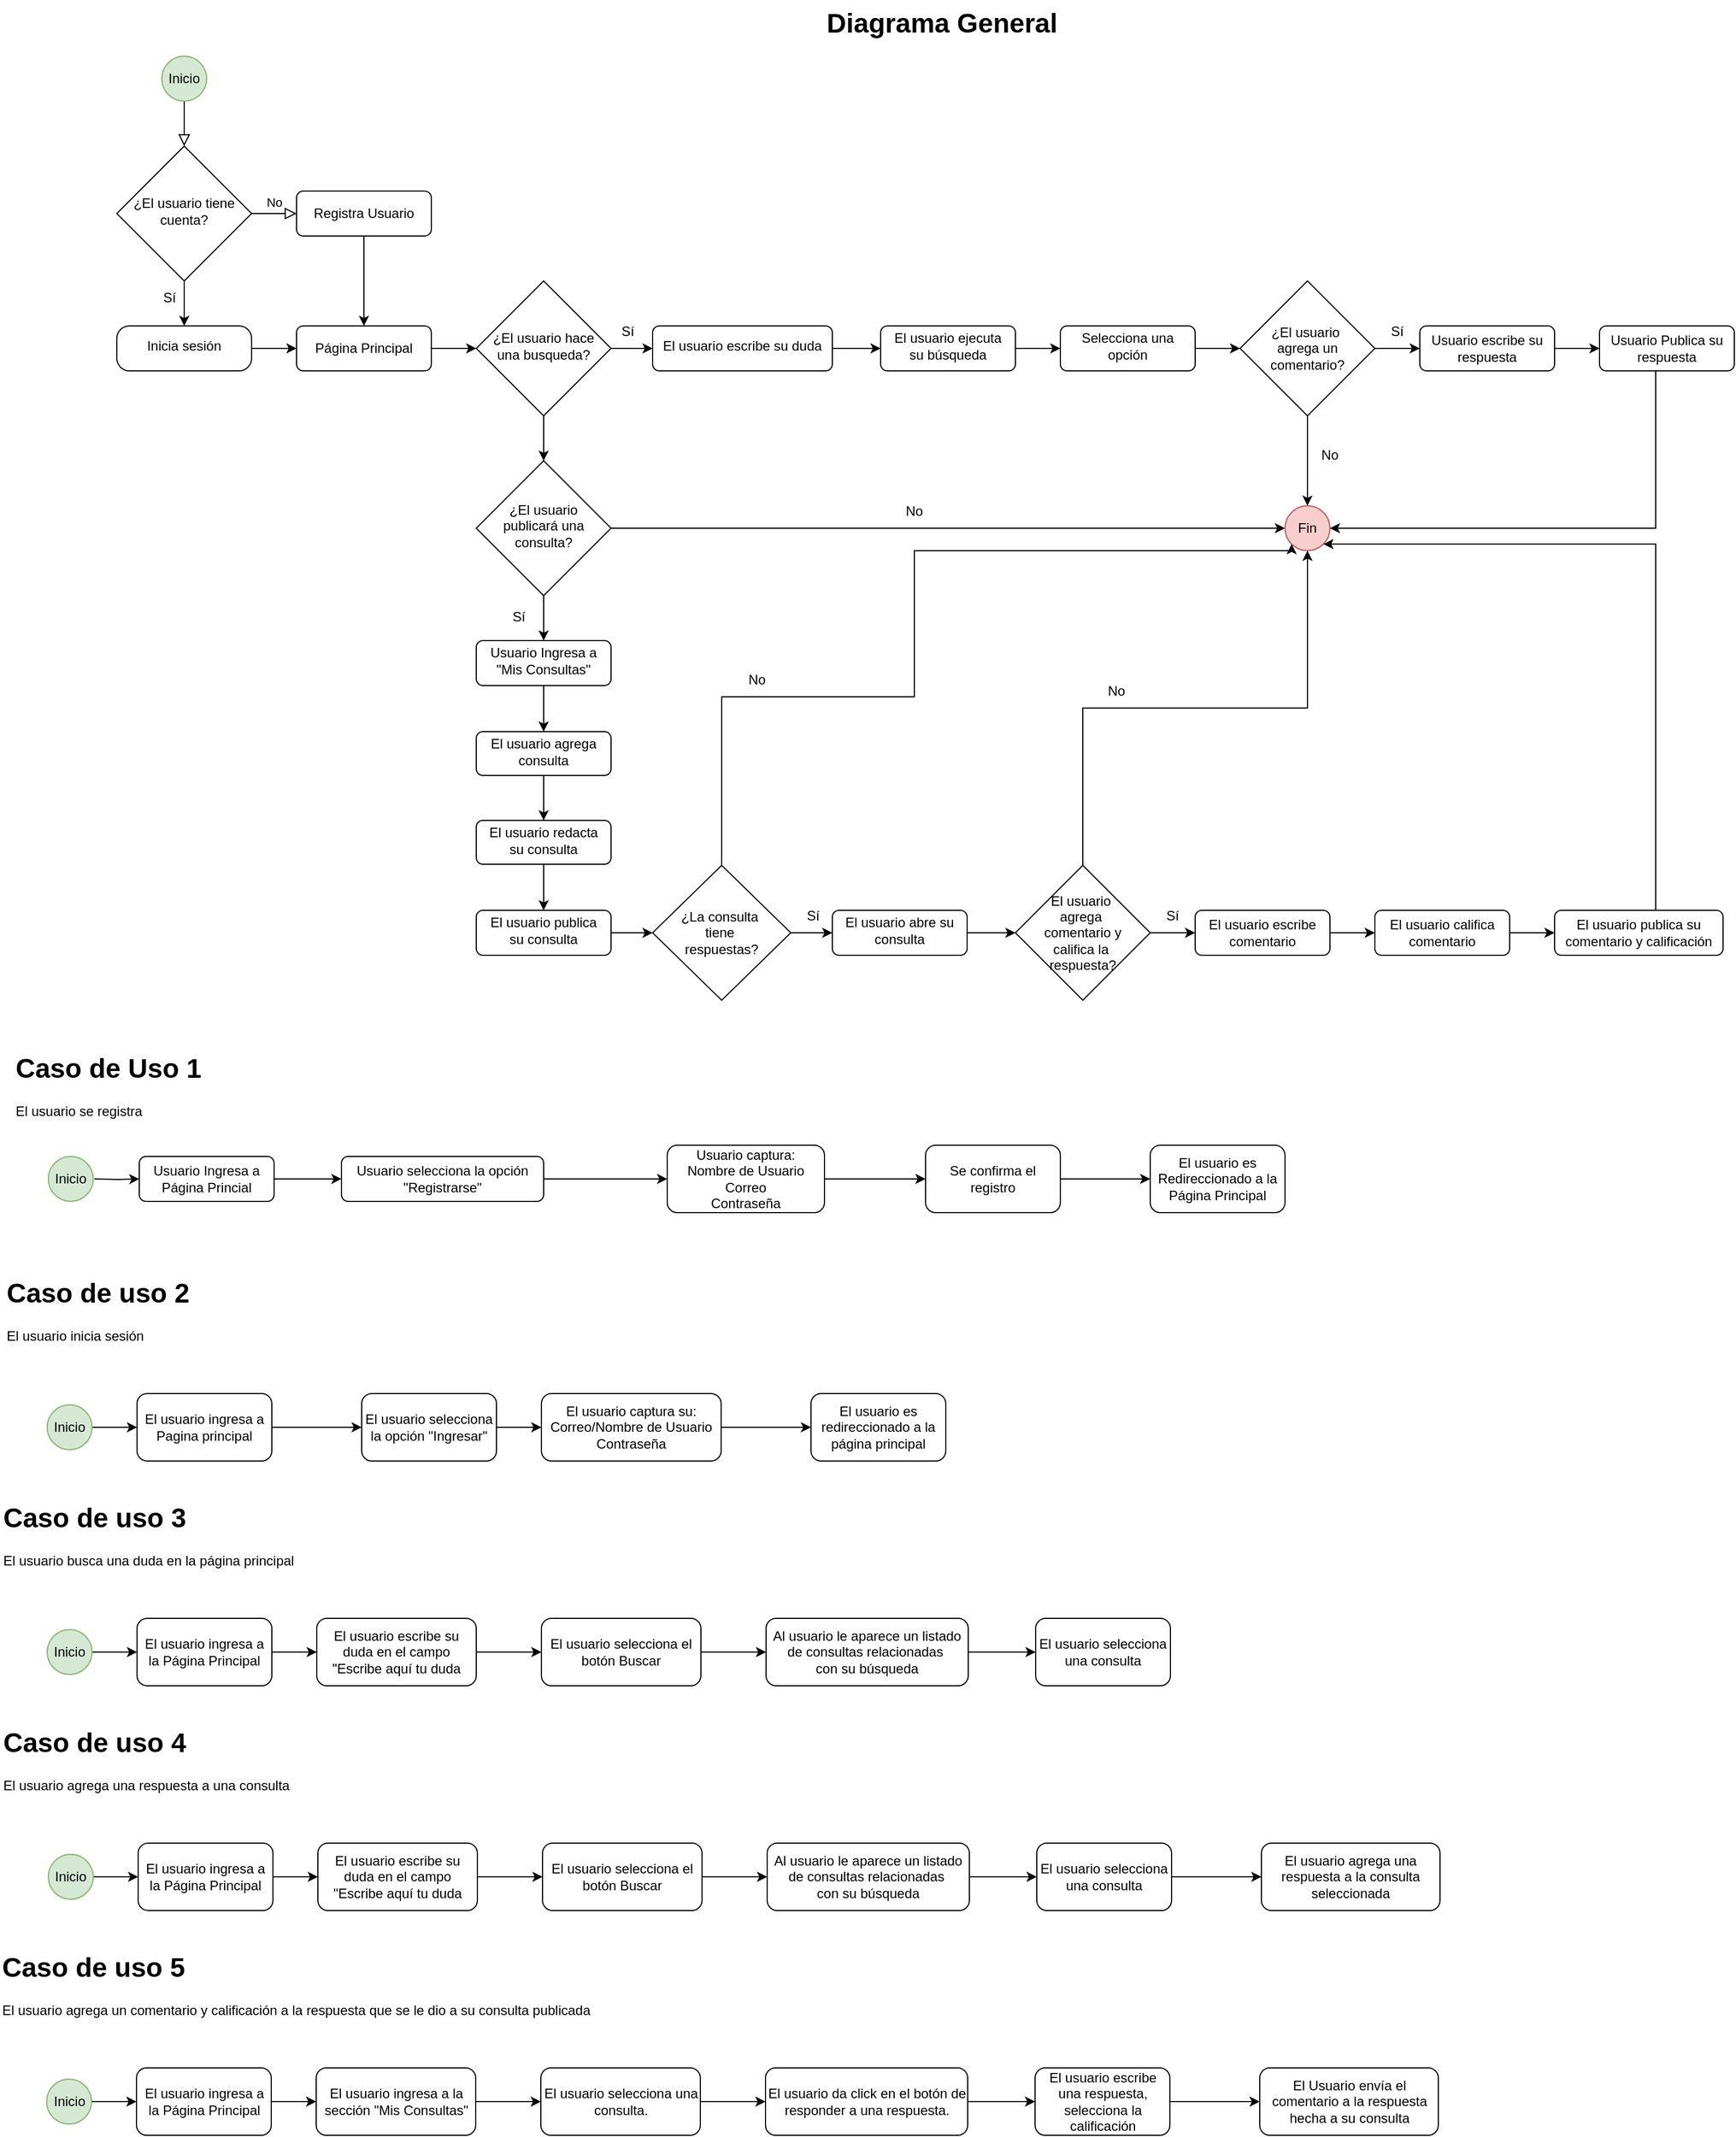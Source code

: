 <mxfile version="24.7.13">
  <diagram id="C5RBs43oDa-KdzZeNtuy" name="Page-1">
    <mxGraphModel dx="2130" dy="666" grid="1" gridSize="10" guides="1" tooltips="1" connect="1" arrows="1" fold="1" page="1" pageScale="1" pageWidth="827" pageHeight="1169" math="0" shadow="0">
      <root>
        <mxCell id="WIyWlLk6GJQsqaUBKTNV-0" />
        <mxCell id="WIyWlLk6GJQsqaUBKTNV-1" parent="WIyWlLk6GJQsqaUBKTNV-0" />
        <mxCell id="WIyWlLk6GJQsqaUBKTNV-2" value="" style="rounded=0;html=1;jettySize=auto;orthogonalLoop=1;fontSize=11;endArrow=block;endFill=0;endSize=8;strokeWidth=1;shadow=0;labelBackgroundColor=none;edgeStyle=orthogonalEdgeStyle;exitX=0.5;exitY=1;exitDx=0;exitDy=0;" parent="WIyWlLk6GJQsqaUBKTNV-1" source="LiFCo4iXjofFsfLirgxm-38" target="WIyWlLk6GJQsqaUBKTNV-6" edge="1">
          <mxGeometry relative="1" as="geometry">
            <mxPoint x="162" y="120" as="sourcePoint" />
          </mxGeometry>
        </mxCell>
        <mxCell id="WIyWlLk6GJQsqaUBKTNV-5" value="No" style="edgeStyle=orthogonalEdgeStyle;rounded=0;html=1;jettySize=auto;orthogonalLoop=1;fontSize=11;endArrow=block;endFill=0;endSize=8;strokeWidth=1;shadow=0;labelBackgroundColor=none;" parent="WIyWlLk6GJQsqaUBKTNV-1" source="WIyWlLk6GJQsqaUBKTNV-6" target="WIyWlLk6GJQsqaUBKTNV-7" edge="1">
          <mxGeometry y="10" relative="1" as="geometry">
            <mxPoint as="offset" />
          </mxGeometry>
        </mxCell>
        <mxCell id="LiFCo4iXjofFsfLirgxm-172" style="edgeStyle=orthogonalEdgeStyle;rounded=0;orthogonalLoop=1;jettySize=auto;html=1;exitX=0.5;exitY=1;exitDx=0;exitDy=0;entryX=0.5;entryY=0;entryDx=0;entryDy=0;" edge="1" parent="WIyWlLk6GJQsqaUBKTNV-1" source="WIyWlLk6GJQsqaUBKTNV-6" target="LiFCo4iXjofFsfLirgxm-0">
          <mxGeometry relative="1" as="geometry" />
        </mxCell>
        <mxCell id="WIyWlLk6GJQsqaUBKTNV-6" value="¿El usuario tiene cuenta?" style="rhombus;whiteSpace=wrap;html=1;shadow=0;fontFamily=Helvetica;fontSize=12;align=center;strokeWidth=1;spacing=6;spacingTop=-4;" parent="WIyWlLk6GJQsqaUBKTNV-1" vertex="1">
          <mxGeometry x="102" y="160" width="120" height="120" as="geometry" />
        </mxCell>
        <mxCell id="LiFCo4iXjofFsfLirgxm-2" value="" style="edgeStyle=orthogonalEdgeStyle;rounded=0;orthogonalLoop=1;jettySize=auto;html=1;entryX=0.5;entryY=0;entryDx=0;entryDy=0;" edge="1" parent="WIyWlLk6GJQsqaUBKTNV-1" source="WIyWlLk6GJQsqaUBKTNV-7" target="WIyWlLk6GJQsqaUBKTNV-11">
          <mxGeometry relative="1" as="geometry">
            <mxPoint x="322" y="280" as="targetPoint" />
          </mxGeometry>
        </mxCell>
        <mxCell id="WIyWlLk6GJQsqaUBKTNV-7" value="Registra Usuario" style="rounded=1;whiteSpace=wrap;html=1;fontSize=12;glass=0;strokeWidth=1;shadow=0;" parent="WIyWlLk6GJQsqaUBKTNV-1" vertex="1">
          <mxGeometry x="262" y="200" width="120" height="40" as="geometry" />
        </mxCell>
        <mxCell id="LiFCo4iXjofFsfLirgxm-10" style="edgeStyle=orthogonalEdgeStyle;rounded=0;orthogonalLoop=1;jettySize=auto;html=1;exitX=1;exitY=0.5;exitDx=0;exitDy=0;entryX=0;entryY=0.5;entryDx=0;entryDy=0;" edge="1" parent="WIyWlLk6GJQsqaUBKTNV-1" source="WIyWlLk6GJQsqaUBKTNV-11" target="LiFCo4iXjofFsfLirgxm-9">
          <mxGeometry relative="1" as="geometry" />
        </mxCell>
        <mxCell id="WIyWlLk6GJQsqaUBKTNV-11" value="Página Principal" style="rounded=1;whiteSpace=wrap;html=1;fontSize=12;glass=0;strokeWidth=1;shadow=0;" parent="WIyWlLk6GJQsqaUBKTNV-1" vertex="1">
          <mxGeometry x="262" y="320" width="120" height="40" as="geometry" />
        </mxCell>
        <mxCell id="LiFCo4iXjofFsfLirgxm-3" value="" style="edgeStyle=orthogonalEdgeStyle;rounded=0;orthogonalLoop=1;jettySize=auto;html=1;entryX=0;entryY=0.5;entryDx=0;entryDy=0;" edge="1" parent="WIyWlLk6GJQsqaUBKTNV-1" source="LiFCo4iXjofFsfLirgxm-0" target="WIyWlLk6GJQsqaUBKTNV-11">
          <mxGeometry relative="1" as="geometry">
            <mxPoint x="272" y="318.5" as="targetPoint" />
          </mxGeometry>
        </mxCell>
        <mxCell id="LiFCo4iXjofFsfLirgxm-0" value="Inicia sesión" style="rounded=1;whiteSpace=wrap;html=1;shadow=0;strokeWidth=1;spacing=6;spacingTop=-4;arcSize=28;" vertex="1" parent="WIyWlLk6GJQsqaUBKTNV-1">
          <mxGeometry x="102" y="320" width="120" height="40" as="geometry" />
        </mxCell>
        <mxCell id="LiFCo4iXjofFsfLirgxm-5" value="Sí" style="text;html=1;align=center;verticalAlign=middle;whiteSpace=wrap;rounded=0;" vertex="1" parent="WIyWlLk6GJQsqaUBKTNV-1">
          <mxGeometry x="119" y="280" width="60" height="30" as="geometry" />
        </mxCell>
        <mxCell id="LiFCo4iXjofFsfLirgxm-19" value="" style="edgeStyle=orthogonalEdgeStyle;rounded=0;orthogonalLoop=1;jettySize=auto;html=1;exitX=0.5;exitY=1;exitDx=0;exitDy=0;" edge="1" parent="WIyWlLk6GJQsqaUBKTNV-1" source="LiFCo4iXjofFsfLirgxm-8" target="LiFCo4iXjofFsfLirgxm-18">
          <mxGeometry relative="1" as="geometry">
            <mxPoint x="472" y="631" as="sourcePoint" />
          </mxGeometry>
        </mxCell>
        <mxCell id="LiFCo4iXjofFsfLirgxm-56" style="edgeStyle=orthogonalEdgeStyle;rounded=0;orthogonalLoop=1;jettySize=auto;html=1;entryX=0;entryY=0.5;entryDx=0;entryDy=0;" edge="1" parent="WIyWlLk6GJQsqaUBKTNV-1" source="LiFCo4iXjofFsfLirgxm-8" target="LiFCo4iXjofFsfLirgxm-24">
          <mxGeometry relative="1" as="geometry" />
        </mxCell>
        <mxCell id="LiFCo4iXjofFsfLirgxm-8" value="¿El usuario&lt;div&gt;publicará una&lt;/div&gt;&lt;div&gt;consulta?&lt;/div&gt;" style="rhombus;whiteSpace=wrap;html=1;shadow=0;fontFamily=Helvetica;fontSize=12;align=center;strokeWidth=1;spacing=6;spacingTop=-4;" vertex="1" parent="WIyWlLk6GJQsqaUBKTNV-1">
          <mxGeometry x="422" y="440" width="120" height="120" as="geometry" />
        </mxCell>
        <mxCell id="LiFCo4iXjofFsfLirgxm-13" value="" style="edgeStyle=orthogonalEdgeStyle;rounded=0;orthogonalLoop=1;jettySize=auto;html=1;" edge="1" parent="WIyWlLk6GJQsqaUBKTNV-1" source="LiFCo4iXjofFsfLirgxm-9" target="LiFCo4iXjofFsfLirgxm-12">
          <mxGeometry relative="1" as="geometry" />
        </mxCell>
        <mxCell id="LiFCo4iXjofFsfLirgxm-27" value="" style="edgeStyle=orthogonalEdgeStyle;rounded=0;orthogonalLoop=1;jettySize=auto;html=1;" edge="1" parent="WIyWlLk6GJQsqaUBKTNV-1" source="LiFCo4iXjofFsfLirgxm-9" target="LiFCo4iXjofFsfLirgxm-8">
          <mxGeometry relative="1" as="geometry" />
        </mxCell>
        <mxCell id="LiFCo4iXjofFsfLirgxm-9" value="¿El usuario hace una busqueda?" style="rhombus;whiteSpace=wrap;html=1;shadow=0;fontFamily=Helvetica;fontSize=12;align=center;strokeWidth=1;spacing=6;spacingTop=-4;" vertex="1" parent="WIyWlLk6GJQsqaUBKTNV-1">
          <mxGeometry x="422" y="280" width="120" height="120" as="geometry" />
        </mxCell>
        <mxCell id="LiFCo4iXjofFsfLirgxm-15" value="" style="edgeStyle=orthogonalEdgeStyle;rounded=0;orthogonalLoop=1;jettySize=auto;html=1;entryX=0;entryY=0.5;entryDx=0;entryDy=0;exitX=1;exitY=0.5;exitDx=0;exitDy=0;" edge="1" parent="WIyWlLk6GJQsqaUBKTNV-1" source="LiFCo4iXjofFsfLirgxm-12" target="LiFCo4iXjofFsfLirgxm-46">
          <mxGeometry relative="1" as="geometry" />
        </mxCell>
        <mxCell id="LiFCo4iXjofFsfLirgxm-12" value="El usuario escribe su duda" style="rounded=1;whiteSpace=wrap;html=1;shadow=0;strokeWidth=1;spacing=6;spacingTop=-4;" vertex="1" parent="WIyWlLk6GJQsqaUBKTNV-1">
          <mxGeometry x="579" y="320" width="160" height="40" as="geometry" />
        </mxCell>
        <mxCell id="LiFCo4iXjofFsfLirgxm-48" value="" style="edgeStyle=orthogonalEdgeStyle;rounded=0;orthogonalLoop=1;jettySize=auto;html=1;" edge="1" parent="WIyWlLk6GJQsqaUBKTNV-1" source="LiFCo4iXjofFsfLirgxm-14" target="LiFCo4iXjofFsfLirgxm-39">
          <mxGeometry relative="1" as="geometry" />
        </mxCell>
        <mxCell id="LiFCo4iXjofFsfLirgxm-14" value="Selecciona una opción" style="rounded=1;whiteSpace=wrap;html=1;shadow=0;strokeWidth=1;spacing=6;spacingTop=-4;" vertex="1" parent="WIyWlLk6GJQsqaUBKTNV-1">
          <mxGeometry x="942" y="320" width="120" height="40" as="geometry" />
        </mxCell>
        <mxCell id="LiFCo4iXjofFsfLirgxm-23" value="" style="edgeStyle=orthogonalEdgeStyle;rounded=0;orthogonalLoop=1;jettySize=auto;html=1;exitX=0.5;exitY=1;exitDx=0;exitDy=0;" edge="1" parent="WIyWlLk6GJQsqaUBKTNV-1" source="LiFCo4iXjofFsfLirgxm-18" target="LiFCo4iXjofFsfLirgxm-22">
          <mxGeometry relative="1" as="geometry" />
        </mxCell>
        <mxCell id="LiFCo4iXjofFsfLirgxm-18" value="Usuario Ingresa a &quot;Mis Consultas&quot;" style="rounded=1;whiteSpace=wrap;html=1;shadow=0;strokeWidth=1;spacing=6;spacingTop=-4;" vertex="1" parent="WIyWlLk6GJQsqaUBKTNV-1">
          <mxGeometry x="422" y="600" width="120" height="40" as="geometry" />
        </mxCell>
        <mxCell id="LiFCo4iXjofFsfLirgxm-20" value="Sí" style="text;html=1;align=center;verticalAlign=middle;whiteSpace=wrap;rounded=0;" vertex="1" parent="WIyWlLk6GJQsqaUBKTNV-1">
          <mxGeometry x="430" y="564" width="60" height="30" as="geometry" />
        </mxCell>
        <mxCell id="LiFCo4iXjofFsfLirgxm-21" value="Sí" style="text;html=1;align=center;verticalAlign=middle;whiteSpace=wrap;rounded=0;" vertex="1" parent="WIyWlLk6GJQsqaUBKTNV-1">
          <mxGeometry x="527" y="310" width="60" height="30" as="geometry" />
        </mxCell>
        <mxCell id="LiFCo4iXjofFsfLirgxm-51" value="" style="edgeStyle=orthogonalEdgeStyle;rounded=0;orthogonalLoop=1;jettySize=auto;html=1;" edge="1" parent="WIyWlLk6GJQsqaUBKTNV-1" source="LiFCo4iXjofFsfLirgxm-22" target="LiFCo4iXjofFsfLirgxm-50">
          <mxGeometry relative="1" as="geometry" />
        </mxCell>
        <mxCell id="LiFCo4iXjofFsfLirgxm-22" value="El usuario agrega consulta" style="whiteSpace=wrap;html=1;rounded=1;shadow=0;strokeWidth=1;spacing=6;spacingTop=-4;" vertex="1" parent="WIyWlLk6GJQsqaUBKTNV-1">
          <mxGeometry x="422" y="681" width="120" height="39" as="geometry" />
        </mxCell>
        <mxCell id="LiFCo4iXjofFsfLirgxm-24" value="Fin" style="ellipse;whiteSpace=wrap;html=1;aspect=fixed;fillColor=#f8cecc;strokeColor=#b85450;" vertex="1" parent="WIyWlLk6GJQsqaUBKTNV-1">
          <mxGeometry x="1142" y="480" width="40" height="40" as="geometry" />
        </mxCell>
        <mxCell id="LiFCo4iXjofFsfLirgxm-28" value="Sí" style="text;html=1;align=center;verticalAlign=middle;whiteSpace=wrap;rounded=0;" vertex="1" parent="WIyWlLk6GJQsqaUBKTNV-1">
          <mxGeometry x="1212" y="310" width="60" height="30" as="geometry" />
        </mxCell>
        <mxCell id="LiFCo4iXjofFsfLirgxm-33" value="No" style="text;html=1;align=center;verticalAlign=middle;whiteSpace=wrap;rounded=0;" vertex="1" parent="WIyWlLk6GJQsqaUBKTNV-1">
          <mxGeometry x="782" y="470" width="60" height="30" as="geometry" />
        </mxCell>
        <mxCell id="LiFCo4iXjofFsfLirgxm-38" value="Inicio" style="ellipse;whiteSpace=wrap;html=1;aspect=fixed;fillColor=#d5e8d4;strokeColor=#82b366;" vertex="1" parent="WIyWlLk6GJQsqaUBKTNV-1">
          <mxGeometry x="142" y="80" width="40" height="40" as="geometry" />
        </mxCell>
        <mxCell id="LiFCo4iXjofFsfLirgxm-42" value="" style="edgeStyle=orthogonalEdgeStyle;rounded=0;orthogonalLoop=1;jettySize=auto;html=1;" edge="1" parent="WIyWlLk6GJQsqaUBKTNV-1" source="LiFCo4iXjofFsfLirgxm-39" target="LiFCo4iXjofFsfLirgxm-41">
          <mxGeometry relative="1" as="geometry" />
        </mxCell>
        <mxCell id="LiFCo4iXjofFsfLirgxm-53" value="" style="edgeStyle=orthogonalEdgeStyle;rounded=0;orthogonalLoop=1;jettySize=auto;html=1;" edge="1" parent="WIyWlLk6GJQsqaUBKTNV-1" source="LiFCo4iXjofFsfLirgxm-39" target="LiFCo4iXjofFsfLirgxm-24">
          <mxGeometry relative="1" as="geometry" />
        </mxCell>
        <mxCell id="LiFCo4iXjofFsfLirgxm-39" value="¿El usuario&amp;nbsp;&lt;div&gt;agrega un comentario?&lt;/div&gt;" style="rhombus;whiteSpace=wrap;html=1;" vertex="1" parent="WIyWlLk6GJQsqaUBKTNV-1">
          <mxGeometry x="1102" y="280" width="120" height="120" as="geometry" />
        </mxCell>
        <mxCell id="LiFCo4iXjofFsfLirgxm-40" value="No" style="text;html=1;align=center;verticalAlign=middle;whiteSpace=wrap;rounded=0;" vertex="1" parent="WIyWlLk6GJQsqaUBKTNV-1">
          <mxGeometry x="1152" y="420" width="60" height="30" as="geometry" />
        </mxCell>
        <mxCell id="LiFCo4iXjofFsfLirgxm-44" value="" style="edgeStyle=orthogonalEdgeStyle;rounded=0;orthogonalLoop=1;jettySize=auto;html=1;" edge="1" parent="WIyWlLk6GJQsqaUBKTNV-1" source="LiFCo4iXjofFsfLirgxm-41" target="LiFCo4iXjofFsfLirgxm-43">
          <mxGeometry relative="1" as="geometry" />
        </mxCell>
        <mxCell id="LiFCo4iXjofFsfLirgxm-41" value="Usuario escribe su respuesta" style="rounded=1;whiteSpace=wrap;html=1;" vertex="1" parent="WIyWlLk6GJQsqaUBKTNV-1">
          <mxGeometry x="1262" y="320" width="120" height="40" as="geometry" />
        </mxCell>
        <mxCell id="LiFCo4iXjofFsfLirgxm-60" style="edgeStyle=orthogonalEdgeStyle;rounded=0;orthogonalLoop=1;jettySize=auto;html=1;entryX=1;entryY=0.5;entryDx=0;entryDy=0;" edge="1" parent="WIyWlLk6GJQsqaUBKTNV-1" source="LiFCo4iXjofFsfLirgxm-43" target="LiFCo4iXjofFsfLirgxm-24">
          <mxGeometry relative="1" as="geometry">
            <Array as="points">
              <mxPoint x="1472" y="500" />
            </Array>
          </mxGeometry>
        </mxCell>
        <mxCell id="LiFCo4iXjofFsfLirgxm-43" value="Usuario Publica su respuesta" style="rounded=1;whiteSpace=wrap;html=1;" vertex="1" parent="WIyWlLk6GJQsqaUBKTNV-1">
          <mxGeometry x="1422" y="320" width="120" height="40" as="geometry" />
        </mxCell>
        <mxCell id="LiFCo4iXjofFsfLirgxm-47" value="" style="edgeStyle=orthogonalEdgeStyle;rounded=0;orthogonalLoop=1;jettySize=auto;html=1;" edge="1" parent="WIyWlLk6GJQsqaUBKTNV-1" source="LiFCo4iXjofFsfLirgxm-46" target="LiFCo4iXjofFsfLirgxm-14">
          <mxGeometry relative="1" as="geometry" />
        </mxCell>
        <mxCell id="LiFCo4iXjofFsfLirgxm-46" value="El usuario ejecuta su búsqueda" style="rounded=1;whiteSpace=wrap;html=1;shadow=0;strokeWidth=1;spacing=6;spacingTop=-4;" vertex="1" parent="WIyWlLk6GJQsqaUBKTNV-1">
          <mxGeometry x="782" y="320" width="120" height="40" as="geometry" />
        </mxCell>
        <mxCell id="LiFCo4iXjofFsfLirgxm-66" value="" style="edgeStyle=orthogonalEdgeStyle;rounded=0;orthogonalLoop=1;jettySize=auto;html=1;" edge="1" parent="WIyWlLk6GJQsqaUBKTNV-1" source="LiFCo4iXjofFsfLirgxm-49" target="LiFCo4iXjofFsfLirgxm-64">
          <mxGeometry relative="1" as="geometry" />
        </mxCell>
        <mxCell id="LiFCo4iXjofFsfLirgxm-49" value="El usuario publica su consulta" style="whiteSpace=wrap;html=1;rounded=1;shadow=0;strokeWidth=1;spacing=6;spacingTop=-4;" vertex="1" parent="WIyWlLk6GJQsqaUBKTNV-1">
          <mxGeometry x="422" y="840" width="120" height="40" as="geometry" />
        </mxCell>
        <mxCell id="LiFCo4iXjofFsfLirgxm-52" value="" style="edgeStyle=orthogonalEdgeStyle;rounded=0;orthogonalLoop=1;jettySize=auto;html=1;" edge="1" parent="WIyWlLk6GJQsqaUBKTNV-1" source="LiFCo4iXjofFsfLirgxm-50" target="LiFCo4iXjofFsfLirgxm-49">
          <mxGeometry relative="1" as="geometry" />
        </mxCell>
        <mxCell id="LiFCo4iXjofFsfLirgxm-50" value="El usuario redacta su consulta" style="whiteSpace=wrap;html=1;rounded=1;shadow=0;strokeWidth=1;spacing=6;spacingTop=-4;" vertex="1" parent="WIyWlLk6GJQsqaUBKTNV-1">
          <mxGeometry x="422" y="760" width="120" height="39" as="geometry" />
        </mxCell>
        <mxCell id="LiFCo4iXjofFsfLirgxm-67" style="edgeStyle=orthogonalEdgeStyle;rounded=0;orthogonalLoop=1;jettySize=auto;html=1;entryX=0;entryY=1;entryDx=0;entryDy=0;" edge="1" parent="WIyWlLk6GJQsqaUBKTNV-1" source="LiFCo4iXjofFsfLirgxm-64" target="LiFCo4iXjofFsfLirgxm-24">
          <mxGeometry relative="1" as="geometry">
            <Array as="points">
              <mxPoint x="641" y="650" />
              <mxPoint x="812" y="650" />
              <mxPoint x="812" y="520" />
              <mxPoint x="1148" y="520" />
            </Array>
          </mxGeometry>
        </mxCell>
        <mxCell id="LiFCo4iXjofFsfLirgxm-74" value="" style="edgeStyle=orthogonalEdgeStyle;rounded=0;orthogonalLoop=1;jettySize=auto;html=1;" edge="1" parent="WIyWlLk6GJQsqaUBKTNV-1" source="LiFCo4iXjofFsfLirgxm-64" target="LiFCo4iXjofFsfLirgxm-71">
          <mxGeometry relative="1" as="geometry" />
        </mxCell>
        <mxCell id="LiFCo4iXjofFsfLirgxm-64" value="¿La consulta&amp;nbsp;&lt;div&gt;tiene&amp;nbsp;&lt;/div&gt;&lt;div&gt;respuestas?&lt;/div&gt;" style="rhombus;whiteSpace=wrap;html=1;" vertex="1" parent="WIyWlLk6GJQsqaUBKTNV-1">
          <mxGeometry x="579" y="800" width="123" height="120" as="geometry" />
        </mxCell>
        <mxCell id="LiFCo4iXjofFsfLirgxm-75" value="" style="edgeStyle=orthogonalEdgeStyle;rounded=0;orthogonalLoop=1;jettySize=auto;html=1;" edge="1" parent="WIyWlLk6GJQsqaUBKTNV-1" source="LiFCo4iXjofFsfLirgxm-71" target="LiFCo4iXjofFsfLirgxm-72">
          <mxGeometry relative="1" as="geometry" />
        </mxCell>
        <mxCell id="LiFCo4iXjofFsfLirgxm-71" value="El usuario abre su consulta" style="whiteSpace=wrap;html=1;rounded=1;shadow=0;strokeWidth=1;spacing=6;spacingTop=-4;" vertex="1" parent="WIyWlLk6GJQsqaUBKTNV-1">
          <mxGeometry x="739" y="840" width="120" height="40" as="geometry" />
        </mxCell>
        <mxCell id="LiFCo4iXjofFsfLirgxm-73" style="edgeStyle=orthogonalEdgeStyle;rounded=0;orthogonalLoop=1;jettySize=auto;html=1;exitX=0.5;exitY=0;exitDx=0;exitDy=0;" edge="1" parent="WIyWlLk6GJQsqaUBKTNV-1" source="LiFCo4iXjofFsfLirgxm-72" target="LiFCo4iXjofFsfLirgxm-24">
          <mxGeometry relative="1" as="geometry" />
        </mxCell>
        <mxCell id="LiFCo4iXjofFsfLirgxm-77" value="" style="edgeStyle=orthogonalEdgeStyle;rounded=0;orthogonalLoop=1;jettySize=auto;html=1;" edge="1" parent="WIyWlLk6GJQsqaUBKTNV-1" source="LiFCo4iXjofFsfLirgxm-72" target="LiFCo4iXjofFsfLirgxm-76">
          <mxGeometry relative="1" as="geometry" />
        </mxCell>
        <mxCell id="LiFCo4iXjofFsfLirgxm-72" value="El usuario&amp;nbsp;&lt;div&gt;agrega&amp;nbsp;&lt;/div&gt;&lt;div&gt;comentario y califica&amp;nbsp;&lt;span style=&quot;background-color: initial;&quot;&gt;la&amp;nbsp;&lt;/span&gt;&lt;/div&gt;&lt;div&gt;respuesta?&lt;/div&gt;" style="rhombus;whiteSpace=wrap;html=1;" vertex="1" parent="WIyWlLk6GJQsqaUBKTNV-1">
          <mxGeometry x="902" y="800" width="120" height="120" as="geometry" />
        </mxCell>
        <mxCell id="LiFCo4iXjofFsfLirgxm-79" value="" style="edgeStyle=orthogonalEdgeStyle;rounded=0;orthogonalLoop=1;jettySize=auto;html=1;" edge="1" parent="WIyWlLk6GJQsqaUBKTNV-1" source="LiFCo4iXjofFsfLirgxm-76" target="LiFCo4iXjofFsfLirgxm-78">
          <mxGeometry relative="1" as="geometry" />
        </mxCell>
        <mxCell id="LiFCo4iXjofFsfLirgxm-76" value="El usuario escribe comentario" style="rounded=1;whiteSpace=wrap;html=1;" vertex="1" parent="WIyWlLk6GJQsqaUBKTNV-1">
          <mxGeometry x="1062" y="840" width="120" height="40" as="geometry" />
        </mxCell>
        <mxCell id="LiFCo4iXjofFsfLirgxm-81" value="" style="edgeStyle=orthogonalEdgeStyle;rounded=0;orthogonalLoop=1;jettySize=auto;html=1;" edge="1" parent="WIyWlLk6GJQsqaUBKTNV-1" source="LiFCo4iXjofFsfLirgxm-78" target="LiFCo4iXjofFsfLirgxm-80">
          <mxGeometry relative="1" as="geometry" />
        </mxCell>
        <mxCell id="LiFCo4iXjofFsfLirgxm-78" value="El usuario califica comentario" style="rounded=1;whiteSpace=wrap;html=1;" vertex="1" parent="WIyWlLk6GJQsqaUBKTNV-1">
          <mxGeometry x="1222" y="840" width="120" height="40" as="geometry" />
        </mxCell>
        <mxCell id="LiFCo4iXjofFsfLirgxm-82" style="edgeStyle=orthogonalEdgeStyle;rounded=0;orthogonalLoop=1;jettySize=auto;html=1;entryX=1;entryY=1;entryDx=0;entryDy=0;" edge="1" parent="WIyWlLk6GJQsqaUBKTNV-1" source="LiFCo4iXjofFsfLirgxm-80" target="LiFCo4iXjofFsfLirgxm-24">
          <mxGeometry relative="1" as="geometry">
            <mxPoint x="1182.0" y="530" as="targetPoint" />
            <Array as="points">
              <mxPoint x="1472" y="514" />
            </Array>
          </mxGeometry>
        </mxCell>
        <mxCell id="LiFCo4iXjofFsfLirgxm-80" value="El usuario publica su comentario y calificación" style="whiteSpace=wrap;html=1;rounded=1;" vertex="1" parent="WIyWlLk6GJQsqaUBKTNV-1">
          <mxGeometry x="1382" y="840" width="150" height="40" as="geometry" />
        </mxCell>
        <mxCell id="LiFCo4iXjofFsfLirgxm-83" value="No" style="text;html=1;align=center;verticalAlign=middle;whiteSpace=wrap;rounded=0;" vertex="1" parent="WIyWlLk6GJQsqaUBKTNV-1">
          <mxGeometry x="642" y="620" width="60" height="30" as="geometry" />
        </mxCell>
        <mxCell id="LiFCo4iXjofFsfLirgxm-84" value="Sí" style="text;html=1;align=center;verticalAlign=middle;whiteSpace=wrap;rounded=0;" vertex="1" parent="WIyWlLk6GJQsqaUBKTNV-1">
          <mxGeometry x="692" y="830" width="60" height="30" as="geometry" />
        </mxCell>
        <mxCell id="LiFCo4iXjofFsfLirgxm-85" value="Sí" style="text;html=1;align=center;verticalAlign=middle;whiteSpace=wrap;rounded=0;" vertex="1" parent="WIyWlLk6GJQsqaUBKTNV-1">
          <mxGeometry x="1012" y="830" width="60" height="30" as="geometry" />
        </mxCell>
        <mxCell id="LiFCo4iXjofFsfLirgxm-86" value="No" style="text;html=1;align=center;verticalAlign=middle;whiteSpace=wrap;rounded=0;" vertex="1" parent="WIyWlLk6GJQsqaUBKTNV-1">
          <mxGeometry x="962" y="630" width="60" height="30" as="geometry" />
        </mxCell>
        <mxCell id="LiFCo4iXjofFsfLirgxm-88" value="&lt;h1 style=&quot;margin-top: 0px;&quot;&gt;Caso de Uso 1&lt;/h1&gt;&lt;p&gt;El usuario se registra&lt;/p&gt;" style="text;html=1;whiteSpace=wrap;overflow=hidden;rounded=0;" vertex="1" parent="WIyWlLk6GJQsqaUBKTNV-1">
          <mxGeometry x="10" y="960" width="870" height="70" as="geometry" />
        </mxCell>
        <mxCell id="LiFCo4iXjofFsfLirgxm-90" value="&lt;h1 style=&quot;margin-top: 0px;&quot;&gt;Diagrama General&lt;/h1&gt;" style="text;html=1;whiteSpace=wrap;overflow=hidden;rounded=0;" vertex="1" parent="WIyWlLk6GJQsqaUBKTNV-1">
          <mxGeometry x="732" y="30" width="220" height="120" as="geometry" />
        </mxCell>
        <mxCell id="LiFCo4iXjofFsfLirgxm-110" value="" style="edgeStyle=orthogonalEdgeStyle;rounded=0;orthogonalLoop=1;jettySize=auto;html=1;" edge="1" parent="WIyWlLk6GJQsqaUBKTNV-1" target="LiFCo4iXjofFsfLirgxm-104">
          <mxGeometry relative="1" as="geometry">
            <mxPoint x="82" y="1079" as="sourcePoint" />
          </mxGeometry>
        </mxCell>
        <mxCell id="LiFCo4iXjofFsfLirgxm-103" value="" style="edgeStyle=orthogonalEdgeStyle;rounded=0;orthogonalLoop=1;jettySize=auto;html=1;" edge="1" parent="WIyWlLk6GJQsqaUBKTNV-1" source="LiFCo4iXjofFsfLirgxm-104">
          <mxGeometry relative="1" as="geometry">
            <mxPoint x="302" y="1079" as="targetPoint" />
          </mxGeometry>
        </mxCell>
        <mxCell id="LiFCo4iXjofFsfLirgxm-104" value="Usuario Ingresa a Página Princial" style="rounded=1;whiteSpace=wrap;html=1;fontSize=12;glass=0;strokeWidth=1;shadow=0;" vertex="1" parent="WIyWlLk6GJQsqaUBKTNV-1">
          <mxGeometry x="122" y="1059" width="120" height="40" as="geometry" />
        </mxCell>
        <mxCell id="LiFCo4iXjofFsfLirgxm-112" value="" style="edgeStyle=orthogonalEdgeStyle;rounded=0;orthogonalLoop=1;jettySize=auto;html=1;" edge="1" parent="WIyWlLk6GJQsqaUBKTNV-1" source="LiFCo4iXjofFsfLirgxm-105" target="LiFCo4iXjofFsfLirgxm-111">
          <mxGeometry relative="1" as="geometry" />
        </mxCell>
        <mxCell id="LiFCo4iXjofFsfLirgxm-105" value="Usuario selecciona la opción &quot;Registrarse&quot;" style="rounded=1;whiteSpace=wrap;html=1;fontSize=12;glass=0;strokeWidth=1;shadow=0;" vertex="1" parent="WIyWlLk6GJQsqaUBKTNV-1">
          <mxGeometry x="302" y="1059" width="180" height="40" as="geometry" />
        </mxCell>
        <mxCell id="LiFCo4iXjofFsfLirgxm-109" value="Inicio" style="ellipse;whiteSpace=wrap;html=1;aspect=fixed;fillColor=#d5e8d4;strokeColor=#82b366;" vertex="1" parent="WIyWlLk6GJQsqaUBKTNV-1">
          <mxGeometry x="41" y="1059" width="40" height="40" as="geometry" />
        </mxCell>
        <mxCell id="LiFCo4iXjofFsfLirgxm-114" value="" style="edgeStyle=orthogonalEdgeStyle;rounded=0;orthogonalLoop=1;jettySize=auto;html=1;" edge="1" parent="WIyWlLk6GJQsqaUBKTNV-1" source="LiFCo4iXjofFsfLirgxm-111" target="LiFCo4iXjofFsfLirgxm-113">
          <mxGeometry relative="1" as="geometry" />
        </mxCell>
        <mxCell id="LiFCo4iXjofFsfLirgxm-111" value="Usuario captura:&lt;div&gt;Nombre de Usuario&lt;/div&gt;&lt;div&gt;Correo&lt;/div&gt;&lt;div&gt;Contraseña&lt;/div&gt;" style="whiteSpace=wrap;html=1;rounded=1;glass=0;strokeWidth=1;shadow=0;" vertex="1" parent="WIyWlLk6GJQsqaUBKTNV-1">
          <mxGeometry x="592" y="1049" width="140" height="60" as="geometry" />
        </mxCell>
        <mxCell id="LiFCo4iXjofFsfLirgxm-116" value="" style="edgeStyle=orthogonalEdgeStyle;rounded=0;orthogonalLoop=1;jettySize=auto;html=1;" edge="1" parent="WIyWlLk6GJQsqaUBKTNV-1" source="LiFCo4iXjofFsfLirgxm-113">
          <mxGeometry relative="1" as="geometry">
            <mxPoint x="1022" y="1079" as="targetPoint" />
          </mxGeometry>
        </mxCell>
        <mxCell id="LiFCo4iXjofFsfLirgxm-113" value="Se confirma el registro" style="rounded=1;whiteSpace=wrap;html=1;glass=0;strokeWidth=1;shadow=0;" vertex="1" parent="WIyWlLk6GJQsqaUBKTNV-1">
          <mxGeometry x="822" y="1049" width="120" height="60" as="geometry" />
        </mxCell>
        <mxCell id="LiFCo4iXjofFsfLirgxm-115" value="El usuario es Redireccionado a la Página Principal" style="rounded=1;whiteSpace=wrap;html=1;glass=0;strokeWidth=1;shadow=0;" vertex="1" parent="WIyWlLk6GJQsqaUBKTNV-1">
          <mxGeometry x="1022" y="1049" width="120" height="60" as="geometry" />
        </mxCell>
        <mxCell id="LiFCo4iXjofFsfLirgxm-120" value="&lt;h1 style=&quot;margin-top: 0px;&quot;&gt;Caso de uso 2&lt;/h1&gt;&lt;p&gt;El usuario inicia sesión&lt;/p&gt;" style="text;html=1;whiteSpace=wrap;overflow=hidden;rounded=0;" vertex="1" parent="WIyWlLk6GJQsqaUBKTNV-1">
          <mxGeometry x="2" y="1160" width="180" height="80" as="geometry" />
        </mxCell>
        <mxCell id="LiFCo4iXjofFsfLirgxm-124" value="" style="edgeStyle=orthogonalEdgeStyle;rounded=0;orthogonalLoop=1;jettySize=auto;html=1;" edge="1" parent="WIyWlLk6GJQsqaUBKTNV-1" source="LiFCo4iXjofFsfLirgxm-121" target="LiFCo4iXjofFsfLirgxm-123">
          <mxGeometry relative="1" as="geometry" />
        </mxCell>
        <mxCell id="LiFCo4iXjofFsfLirgxm-121" value="Inicio" style="ellipse;whiteSpace=wrap;html=1;aspect=fixed;fillColor=#d5e8d4;strokeColor=#82b366;" vertex="1" parent="WIyWlLk6GJQsqaUBKTNV-1">
          <mxGeometry x="40" y="1280" width="40" height="40" as="geometry" />
        </mxCell>
        <mxCell id="LiFCo4iXjofFsfLirgxm-126" value="" style="edgeStyle=orthogonalEdgeStyle;rounded=0;orthogonalLoop=1;jettySize=auto;html=1;" edge="1" parent="WIyWlLk6GJQsqaUBKTNV-1" source="LiFCo4iXjofFsfLirgxm-123" target="LiFCo4iXjofFsfLirgxm-125">
          <mxGeometry relative="1" as="geometry" />
        </mxCell>
        <mxCell id="LiFCo4iXjofFsfLirgxm-123" value="El usuario ingresa a Pagina principal" style="rounded=1;whiteSpace=wrap;html=1;" vertex="1" parent="WIyWlLk6GJQsqaUBKTNV-1">
          <mxGeometry x="120" y="1270" width="120" height="60" as="geometry" />
        </mxCell>
        <mxCell id="LiFCo4iXjofFsfLirgxm-128" value="" style="edgeStyle=orthogonalEdgeStyle;rounded=0;orthogonalLoop=1;jettySize=auto;html=1;" edge="1" parent="WIyWlLk6GJQsqaUBKTNV-1" source="LiFCo4iXjofFsfLirgxm-125" target="LiFCo4iXjofFsfLirgxm-127">
          <mxGeometry relative="1" as="geometry" />
        </mxCell>
        <mxCell id="LiFCo4iXjofFsfLirgxm-125" value="El usuario selecciona la opción &quot;Ingresar&quot;" style="rounded=1;whiteSpace=wrap;html=1;" vertex="1" parent="WIyWlLk6GJQsqaUBKTNV-1">
          <mxGeometry x="320" y="1270" width="120" height="60" as="geometry" />
        </mxCell>
        <mxCell id="LiFCo4iXjofFsfLirgxm-130" value="" style="edgeStyle=orthogonalEdgeStyle;rounded=0;orthogonalLoop=1;jettySize=auto;html=1;" edge="1" parent="WIyWlLk6GJQsqaUBKTNV-1" source="LiFCo4iXjofFsfLirgxm-127" target="LiFCo4iXjofFsfLirgxm-129">
          <mxGeometry relative="1" as="geometry" />
        </mxCell>
        <mxCell id="LiFCo4iXjofFsfLirgxm-127" value="El usuario captura su:&lt;div&gt;Correo/Nombre de Usuario&lt;/div&gt;&lt;div&gt;Contraseña&lt;/div&gt;" style="rounded=1;whiteSpace=wrap;html=1;" vertex="1" parent="WIyWlLk6GJQsqaUBKTNV-1">
          <mxGeometry x="480" y="1270" width="160" height="60" as="geometry" />
        </mxCell>
        <mxCell id="LiFCo4iXjofFsfLirgxm-129" value="El usuario es redireccionado a la página principal" style="rounded=1;whiteSpace=wrap;html=1;" vertex="1" parent="WIyWlLk6GJQsqaUBKTNV-1">
          <mxGeometry x="720" y="1270" width="120" height="60" as="geometry" />
        </mxCell>
        <mxCell id="LiFCo4iXjofFsfLirgxm-131" value="&lt;h1 style=&quot;margin-top: 0px;&quot;&gt;Caso de uso 3&lt;/h1&gt;&lt;p&gt;El usuario busca una duda en la página principal&lt;/p&gt;" style="text;html=1;whiteSpace=wrap;overflow=hidden;rounded=0;" vertex="1" parent="WIyWlLk6GJQsqaUBKTNV-1">
          <mxGeometry x="-1" y="1360" width="581" height="80" as="geometry" />
        </mxCell>
        <mxCell id="LiFCo4iXjofFsfLirgxm-136" value="" style="edgeStyle=orthogonalEdgeStyle;rounded=0;orthogonalLoop=1;jettySize=auto;html=1;" edge="1" parent="WIyWlLk6GJQsqaUBKTNV-1" source="LiFCo4iXjofFsfLirgxm-132" target="LiFCo4iXjofFsfLirgxm-135">
          <mxGeometry relative="1" as="geometry" />
        </mxCell>
        <mxCell id="LiFCo4iXjofFsfLirgxm-132" value="Inicio" style="ellipse;whiteSpace=wrap;html=1;aspect=fixed;fillColor=#d5e8d4;strokeColor=#82b366;" vertex="1" parent="WIyWlLk6GJQsqaUBKTNV-1">
          <mxGeometry x="40" y="1480" width="40" height="40" as="geometry" />
        </mxCell>
        <mxCell id="LiFCo4iXjofFsfLirgxm-139" value="" style="edgeStyle=orthogonalEdgeStyle;rounded=0;orthogonalLoop=1;jettySize=auto;html=1;" edge="1" parent="WIyWlLk6GJQsqaUBKTNV-1" source="LiFCo4iXjofFsfLirgxm-133" target="LiFCo4iXjofFsfLirgxm-138">
          <mxGeometry relative="1" as="geometry" />
        </mxCell>
        <mxCell id="LiFCo4iXjofFsfLirgxm-133" value="El usuario escribe su duda en el campo &quot;Escribe aquí tu duda" style="rounded=1;whiteSpace=wrap;html=1;" vertex="1" parent="WIyWlLk6GJQsqaUBKTNV-1">
          <mxGeometry x="280" y="1470" width="142" height="60" as="geometry" />
        </mxCell>
        <mxCell id="LiFCo4iXjofFsfLirgxm-137" value="" style="edgeStyle=orthogonalEdgeStyle;rounded=0;orthogonalLoop=1;jettySize=auto;html=1;" edge="1" parent="WIyWlLk6GJQsqaUBKTNV-1" source="LiFCo4iXjofFsfLirgxm-135" target="LiFCo4iXjofFsfLirgxm-133">
          <mxGeometry relative="1" as="geometry" />
        </mxCell>
        <mxCell id="LiFCo4iXjofFsfLirgxm-135" value="El usuario ingresa a la Página Principal" style="rounded=1;whiteSpace=wrap;html=1;" vertex="1" parent="WIyWlLk6GJQsqaUBKTNV-1">
          <mxGeometry x="120" y="1470" width="120" height="60" as="geometry" />
        </mxCell>
        <mxCell id="LiFCo4iXjofFsfLirgxm-141" value="" style="edgeStyle=orthogonalEdgeStyle;rounded=0;orthogonalLoop=1;jettySize=auto;html=1;" edge="1" parent="WIyWlLk6GJQsqaUBKTNV-1" source="LiFCo4iXjofFsfLirgxm-138" target="LiFCo4iXjofFsfLirgxm-140">
          <mxGeometry relative="1" as="geometry" />
        </mxCell>
        <mxCell id="LiFCo4iXjofFsfLirgxm-138" value="El usuario selecciona el botón Buscar" style="whiteSpace=wrap;html=1;rounded=1;" vertex="1" parent="WIyWlLk6GJQsqaUBKTNV-1">
          <mxGeometry x="480" y="1470" width="142" height="60" as="geometry" />
        </mxCell>
        <mxCell id="LiFCo4iXjofFsfLirgxm-143" value="" style="edgeStyle=orthogonalEdgeStyle;rounded=0;orthogonalLoop=1;jettySize=auto;html=1;" edge="1" parent="WIyWlLk6GJQsqaUBKTNV-1" source="LiFCo4iXjofFsfLirgxm-140" target="LiFCo4iXjofFsfLirgxm-142">
          <mxGeometry relative="1" as="geometry" />
        </mxCell>
        <mxCell id="LiFCo4iXjofFsfLirgxm-140" value="Al usuario le aparece un listado de consultas relacionadas&amp;nbsp;&lt;div&gt;con su búsqueda&lt;/div&gt;" style="whiteSpace=wrap;html=1;rounded=1;" vertex="1" parent="WIyWlLk6GJQsqaUBKTNV-1">
          <mxGeometry x="680" y="1470" width="180" height="60" as="geometry" />
        </mxCell>
        <mxCell id="LiFCo4iXjofFsfLirgxm-142" value="El usuario selecciona una consulta" style="whiteSpace=wrap;html=1;rounded=1;" vertex="1" parent="WIyWlLk6GJQsqaUBKTNV-1">
          <mxGeometry x="920" y="1470" width="120" height="60" as="geometry" />
        </mxCell>
        <mxCell id="LiFCo4iXjofFsfLirgxm-144" value="&lt;h1 style=&quot;margin-top: 0px;&quot;&gt;Caso de uso 4&lt;/h1&gt;&lt;p&gt;El usuario agrega una respuesta a una consulta&lt;/p&gt;" style="text;html=1;whiteSpace=wrap;overflow=hidden;rounded=0;" vertex="1" parent="WIyWlLk6GJQsqaUBKTNV-1">
          <mxGeometry x="-1" y="1560" width="581" height="80" as="geometry" />
        </mxCell>
        <mxCell id="LiFCo4iXjofFsfLirgxm-145" value="" style="edgeStyle=orthogonalEdgeStyle;rounded=0;orthogonalLoop=1;jettySize=auto;html=1;" edge="1" parent="WIyWlLk6GJQsqaUBKTNV-1" source="LiFCo4iXjofFsfLirgxm-146" target="LiFCo4iXjofFsfLirgxm-150">
          <mxGeometry relative="1" as="geometry" />
        </mxCell>
        <mxCell id="LiFCo4iXjofFsfLirgxm-146" value="Inicio" style="ellipse;whiteSpace=wrap;html=1;aspect=fixed;fillColor=#d5e8d4;strokeColor=#82b366;" vertex="1" parent="WIyWlLk6GJQsqaUBKTNV-1">
          <mxGeometry x="41" y="1680" width="40" height="40" as="geometry" />
        </mxCell>
        <mxCell id="LiFCo4iXjofFsfLirgxm-147" value="" style="edgeStyle=orthogonalEdgeStyle;rounded=0;orthogonalLoop=1;jettySize=auto;html=1;" edge="1" parent="WIyWlLk6GJQsqaUBKTNV-1" source="LiFCo4iXjofFsfLirgxm-148" target="LiFCo4iXjofFsfLirgxm-152">
          <mxGeometry relative="1" as="geometry" />
        </mxCell>
        <mxCell id="LiFCo4iXjofFsfLirgxm-148" value="El usuario escribe su duda en el campo &quot;Escribe aquí tu duda" style="rounded=1;whiteSpace=wrap;html=1;" vertex="1" parent="WIyWlLk6GJQsqaUBKTNV-1">
          <mxGeometry x="281" y="1670" width="142" height="60" as="geometry" />
        </mxCell>
        <mxCell id="LiFCo4iXjofFsfLirgxm-149" value="" style="edgeStyle=orthogonalEdgeStyle;rounded=0;orthogonalLoop=1;jettySize=auto;html=1;" edge="1" parent="WIyWlLk6GJQsqaUBKTNV-1" source="LiFCo4iXjofFsfLirgxm-150" target="LiFCo4iXjofFsfLirgxm-148">
          <mxGeometry relative="1" as="geometry" />
        </mxCell>
        <mxCell id="LiFCo4iXjofFsfLirgxm-150" value="El usuario ingresa a la Página Principal" style="rounded=1;whiteSpace=wrap;html=1;" vertex="1" parent="WIyWlLk6GJQsqaUBKTNV-1">
          <mxGeometry x="121" y="1670" width="120" height="60" as="geometry" />
        </mxCell>
        <mxCell id="LiFCo4iXjofFsfLirgxm-151" value="" style="edgeStyle=orthogonalEdgeStyle;rounded=0;orthogonalLoop=1;jettySize=auto;html=1;" edge="1" parent="WIyWlLk6GJQsqaUBKTNV-1" source="LiFCo4iXjofFsfLirgxm-152" target="LiFCo4iXjofFsfLirgxm-154">
          <mxGeometry relative="1" as="geometry" />
        </mxCell>
        <mxCell id="LiFCo4iXjofFsfLirgxm-152" value="El usuario selecciona el botón Buscar" style="whiteSpace=wrap;html=1;rounded=1;" vertex="1" parent="WIyWlLk6GJQsqaUBKTNV-1">
          <mxGeometry x="481" y="1670" width="142" height="60" as="geometry" />
        </mxCell>
        <mxCell id="LiFCo4iXjofFsfLirgxm-153" value="" style="edgeStyle=orthogonalEdgeStyle;rounded=0;orthogonalLoop=1;jettySize=auto;html=1;" edge="1" parent="WIyWlLk6GJQsqaUBKTNV-1" source="LiFCo4iXjofFsfLirgxm-154" target="LiFCo4iXjofFsfLirgxm-155">
          <mxGeometry relative="1" as="geometry" />
        </mxCell>
        <mxCell id="LiFCo4iXjofFsfLirgxm-154" value="Al usuario le aparece un listado de consultas relacionadas&amp;nbsp;&lt;div&gt;con su búsqueda&lt;/div&gt;" style="whiteSpace=wrap;html=1;rounded=1;" vertex="1" parent="WIyWlLk6GJQsqaUBKTNV-1">
          <mxGeometry x="681" y="1670" width="180" height="60" as="geometry" />
        </mxCell>
        <mxCell id="LiFCo4iXjofFsfLirgxm-157" value="" style="edgeStyle=orthogonalEdgeStyle;rounded=0;orthogonalLoop=1;jettySize=auto;html=1;" edge="1" parent="WIyWlLk6GJQsqaUBKTNV-1" source="LiFCo4iXjofFsfLirgxm-155" target="LiFCo4iXjofFsfLirgxm-156">
          <mxGeometry relative="1" as="geometry" />
        </mxCell>
        <mxCell id="LiFCo4iXjofFsfLirgxm-155" value="El usuario selecciona una consulta" style="whiteSpace=wrap;html=1;rounded=1;" vertex="1" parent="WIyWlLk6GJQsqaUBKTNV-1">
          <mxGeometry x="921" y="1670" width="120" height="60" as="geometry" />
        </mxCell>
        <mxCell id="LiFCo4iXjofFsfLirgxm-156" value="El usuario agrega una respuesta a la consulta seleccionada" style="whiteSpace=wrap;html=1;rounded=1;" vertex="1" parent="WIyWlLk6GJQsqaUBKTNV-1">
          <mxGeometry x="1121" y="1670" width="159" height="60" as="geometry" />
        </mxCell>
        <mxCell id="LiFCo4iXjofFsfLirgxm-158" value="&lt;h1 style=&quot;margin-top: 0px;&quot;&gt;Caso de uso 5&lt;/h1&gt;&lt;p&gt;El usuario agrega un comentario y calificación a la respuesta que se le dio a su consulta publicada&lt;/p&gt;" style="text;html=1;whiteSpace=wrap;overflow=hidden;rounded=0;" vertex="1" parent="WIyWlLk6GJQsqaUBKTNV-1">
          <mxGeometry x="-2" y="1760" width="581" height="80" as="geometry" />
        </mxCell>
        <mxCell id="LiFCo4iXjofFsfLirgxm-159" value="" style="edgeStyle=orthogonalEdgeStyle;rounded=0;orthogonalLoop=1;jettySize=auto;html=1;" edge="1" parent="WIyWlLk6GJQsqaUBKTNV-1" source="LiFCo4iXjofFsfLirgxm-160" target="LiFCo4iXjofFsfLirgxm-164">
          <mxGeometry relative="1" as="geometry" />
        </mxCell>
        <mxCell id="LiFCo4iXjofFsfLirgxm-160" value="Inicio" style="ellipse;whiteSpace=wrap;html=1;aspect=fixed;fillColor=#d5e8d4;strokeColor=#82b366;" vertex="1" parent="WIyWlLk6GJQsqaUBKTNV-1">
          <mxGeometry x="39.5" y="1880" width="40" height="40" as="geometry" />
        </mxCell>
        <mxCell id="LiFCo4iXjofFsfLirgxm-161" value="" style="edgeStyle=orthogonalEdgeStyle;rounded=0;orthogonalLoop=1;jettySize=auto;html=1;" edge="1" parent="WIyWlLk6GJQsqaUBKTNV-1" source="LiFCo4iXjofFsfLirgxm-162" target="LiFCo4iXjofFsfLirgxm-166">
          <mxGeometry relative="1" as="geometry" />
        </mxCell>
        <mxCell id="LiFCo4iXjofFsfLirgxm-162" value="El usuario ingresa a la sección &quot;Mis Consultas&quot;" style="rounded=1;whiteSpace=wrap;html=1;" vertex="1" parent="WIyWlLk6GJQsqaUBKTNV-1">
          <mxGeometry x="279.5" y="1870" width="142" height="60" as="geometry" />
        </mxCell>
        <mxCell id="LiFCo4iXjofFsfLirgxm-163" value="" style="edgeStyle=orthogonalEdgeStyle;rounded=0;orthogonalLoop=1;jettySize=auto;html=1;" edge="1" parent="WIyWlLk6GJQsqaUBKTNV-1" source="LiFCo4iXjofFsfLirgxm-164" target="LiFCo4iXjofFsfLirgxm-162">
          <mxGeometry relative="1" as="geometry" />
        </mxCell>
        <mxCell id="LiFCo4iXjofFsfLirgxm-164" value="El usuario ingresa a la Página Principal" style="rounded=1;whiteSpace=wrap;html=1;" vertex="1" parent="WIyWlLk6GJQsqaUBKTNV-1">
          <mxGeometry x="119.5" y="1870" width="120" height="60" as="geometry" />
        </mxCell>
        <mxCell id="LiFCo4iXjofFsfLirgxm-165" value="" style="edgeStyle=orthogonalEdgeStyle;rounded=0;orthogonalLoop=1;jettySize=auto;html=1;" edge="1" parent="WIyWlLk6GJQsqaUBKTNV-1" source="LiFCo4iXjofFsfLirgxm-166" target="LiFCo4iXjofFsfLirgxm-168">
          <mxGeometry relative="1" as="geometry" />
        </mxCell>
        <mxCell id="LiFCo4iXjofFsfLirgxm-166" value="El usuario selecciona una consulta." style="whiteSpace=wrap;html=1;rounded=1;" vertex="1" parent="WIyWlLk6GJQsqaUBKTNV-1">
          <mxGeometry x="479.5" y="1870" width="142" height="60" as="geometry" />
        </mxCell>
        <mxCell id="LiFCo4iXjofFsfLirgxm-167" value="" style="edgeStyle=orthogonalEdgeStyle;rounded=0;orthogonalLoop=1;jettySize=auto;html=1;" edge="1" parent="WIyWlLk6GJQsqaUBKTNV-1" source="LiFCo4iXjofFsfLirgxm-168" target="LiFCo4iXjofFsfLirgxm-170">
          <mxGeometry relative="1" as="geometry" />
        </mxCell>
        <mxCell id="LiFCo4iXjofFsfLirgxm-168" value="El usuario da click en el botón de responder a una respuesta." style="whiteSpace=wrap;html=1;rounded=1;" vertex="1" parent="WIyWlLk6GJQsqaUBKTNV-1">
          <mxGeometry x="679.5" y="1870" width="180" height="60" as="geometry" />
        </mxCell>
        <mxCell id="LiFCo4iXjofFsfLirgxm-169" value="" style="edgeStyle=orthogonalEdgeStyle;rounded=0;orthogonalLoop=1;jettySize=auto;html=1;" edge="1" parent="WIyWlLk6GJQsqaUBKTNV-1" source="LiFCo4iXjofFsfLirgxm-170" target="LiFCo4iXjofFsfLirgxm-171">
          <mxGeometry relative="1" as="geometry" />
        </mxCell>
        <mxCell id="LiFCo4iXjofFsfLirgxm-170" value="El usuario escribe una respuesta, selecciona la calificación" style="whiteSpace=wrap;html=1;rounded=1;" vertex="1" parent="WIyWlLk6GJQsqaUBKTNV-1">
          <mxGeometry x="919.5" y="1870" width="120" height="60" as="geometry" />
        </mxCell>
        <mxCell id="LiFCo4iXjofFsfLirgxm-171" value="El Usuario envía el comentario a la respuesta hecha a su consulta" style="whiteSpace=wrap;html=1;rounded=1;" vertex="1" parent="WIyWlLk6GJQsqaUBKTNV-1">
          <mxGeometry x="1119.5" y="1870" width="159" height="60" as="geometry" />
        </mxCell>
      </root>
    </mxGraphModel>
  </diagram>
</mxfile>
